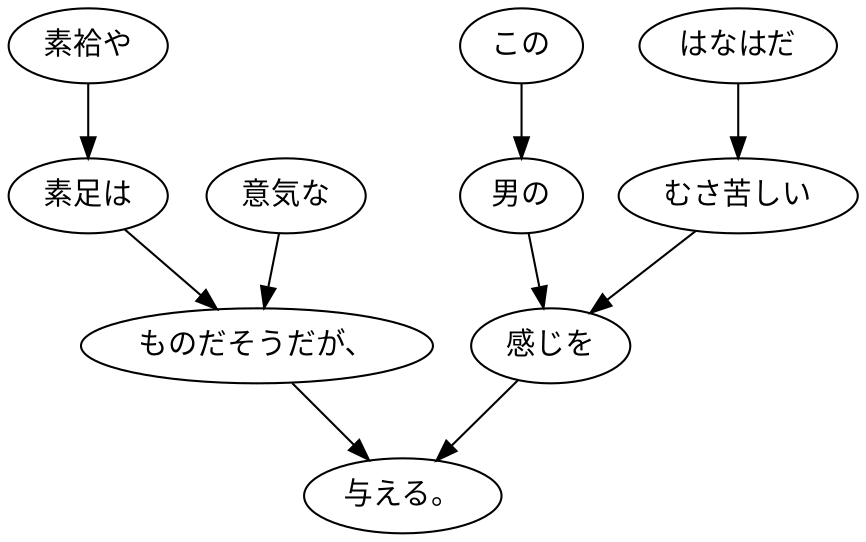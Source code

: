 digraph graph7175 {
	node0 [label="素袷や"];
	node1 [label="素足は"];
	node2 [label="意気な"];
	node3 [label="ものだそうだが、"];
	node4 [label="この"];
	node5 [label="男の"];
	node6 [label="はなはだ"];
	node7 [label="むさ苦しい"];
	node8 [label="感じを"];
	node9 [label="与える。"];
	node0 -> node1;
	node1 -> node3;
	node2 -> node3;
	node3 -> node9;
	node4 -> node5;
	node5 -> node8;
	node6 -> node7;
	node7 -> node8;
	node8 -> node9;
}
